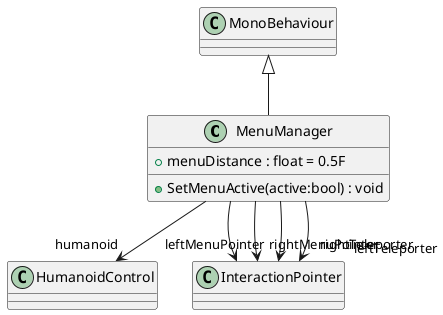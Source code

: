 @startuml
class MenuManager {
    + menuDistance : float = 0.5F
    + SetMenuActive(active:bool) : void
}
MonoBehaviour <|-- MenuManager
MenuManager --> "humanoid" HumanoidControl
MenuManager --> "leftMenuPointer" InteractionPointer
MenuManager --> "rightMenuPointer" InteractionPointer
MenuManager --> "leftTeleporter" InteractionPointer
MenuManager --> "rightTeleporter" InteractionPointer
@enduml
